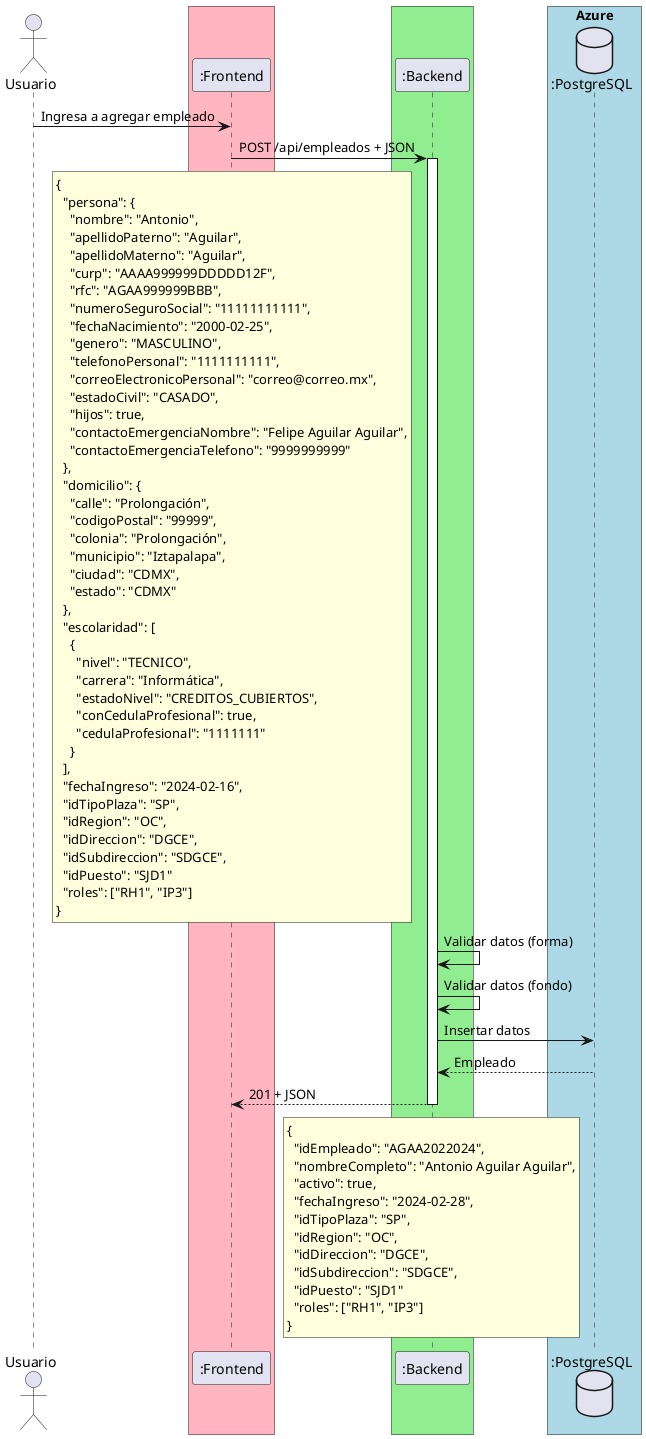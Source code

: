 @startuml
'https://plantuml.com/sequence-diagram

actor Usuario as user
box #LightPink
    participant ":Frontend" as front
end box
box #LightGreen
    participant ":Backend" as backend
end box
box "Azure" #LightBlue
    database ":PostgreSQL" as db
end box

user -> front: Ingresa a agregar empleado
front -> backend++: POST /api/empleados + JSON
rnote over front
{
  "persona": {
    "nombre": "Antonio",
    "apellidoPaterno": "Aguilar",
    "apellidoMaterno": "Aguilar",
    "curp": "AAAA999999DDDDD12F",
    "rfc": "AGAA999999BBB",
    "numeroSeguroSocial": "11111111111",
    "fechaNacimiento": "2000-02-25",
    "genero": "MASCULINO",
    "telefonoPersonal": "1111111111",
    "correoElectronicoPersonal": "correo@correo.mx",
    "estadoCivil": "CASADO",
    "hijos": true,
    "contactoEmergenciaNombre": "Felipe Aguilar Aguilar",
    "contactoEmergenciaTelefono": "9999999999"
  },
  "domicilio": {
    "calle": "Prolongación",
    "codigoPostal": "99999",
    "colonia": "Prolongación",
    "municipio": "Iztapalapa",
    "ciudad": "CDMX",
    "estado": "CDMX"
  },
  "escolaridad": [
    {
      "nivel": "TECNICO",
      "carrera": "Informática",
      "estadoNivel": "CREDITOS_CUBIERTOS",
      "conCedulaProfesional": true,
      "cedulaProfesional": "1111111"
    }
  ],
  "fechaIngreso": "2024-02-16",
  "idTipoPlaza": "SP",
  "idRegion": "OC",
  "idDireccion": "DGCE",
  "idSubdireccion": "SDGCE",
  "idPuesto": "SJD1"
  "roles": ["RH1", "IP3"]
}
end note

  backend -> backend: Validar datos (forma)
  backend -> backend: Validar datos (fondo)
  backend -> db: Insertar datos
  backend <-- db: Empleado
front <-- backend--: 201 + JSON

rnote over backend
{
  "idEmpleado": "AGAA2022024",
  "nombreCompleto": "Antonio Aguilar Aguilar",
  "activo": true,
  "fechaIngreso": "2024-02-28",
  "idTipoPlaza": "SP",
  "idRegion": "OC",
  "idDireccion": "DGCE",
  "idSubdireccion": "SDGCE",
  "idPuesto": "SJD1"
  "roles": ["RH1", "IP3"]
}
end note

@enduml